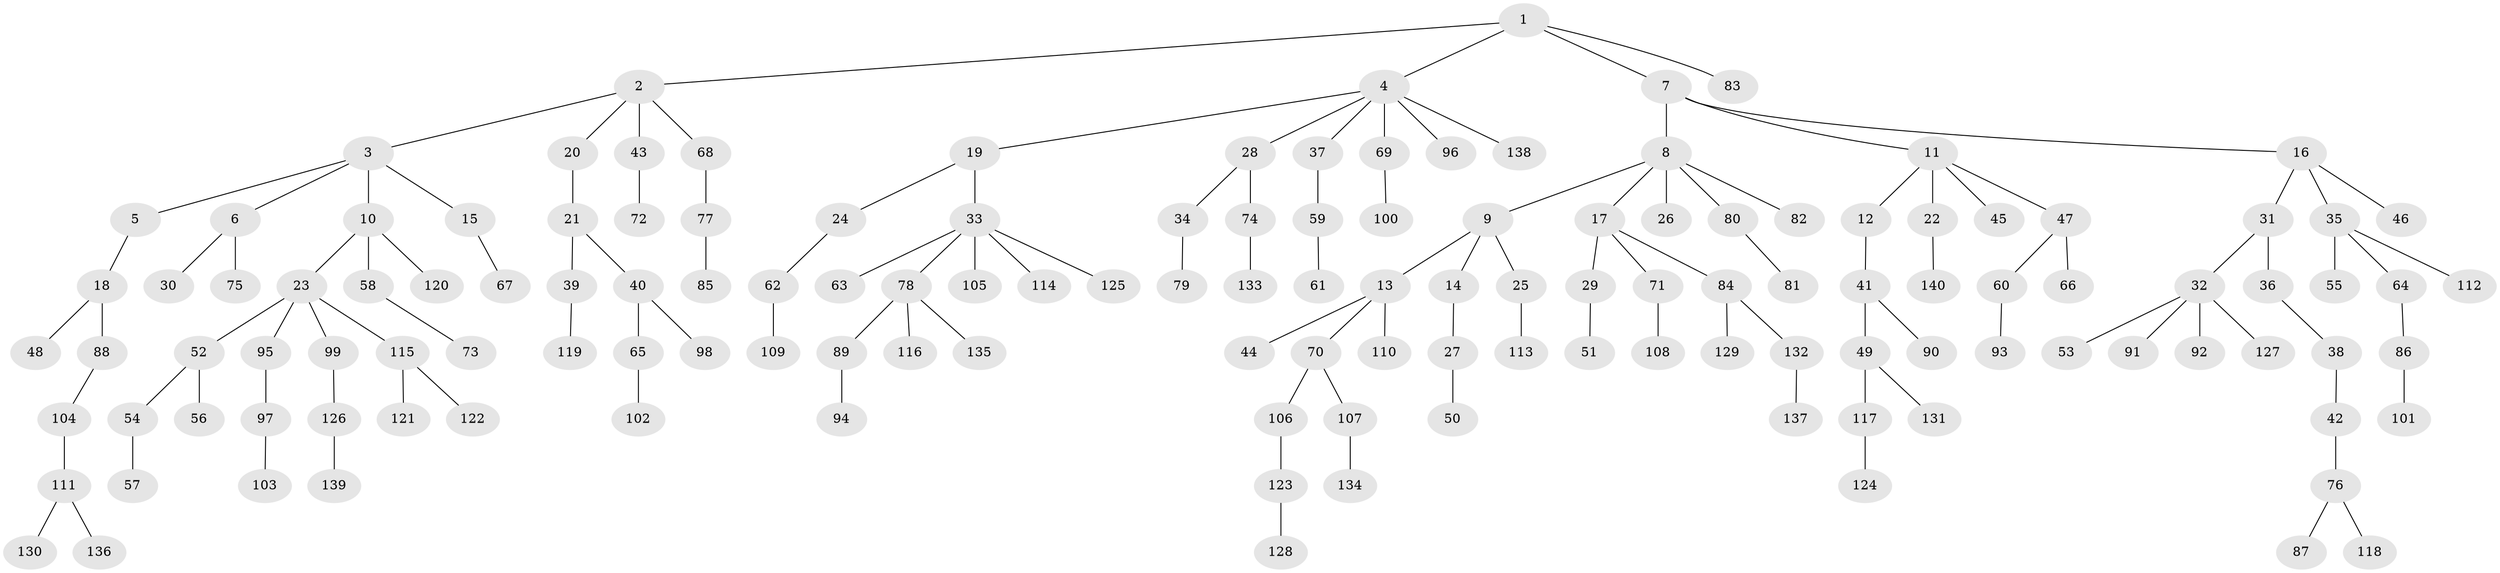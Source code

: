 // coarse degree distribution, {1: 0.7142857142857143, 2: 0.19642857142857142, 4: 0.03571428571428571, 24: 0.017857142857142856, 10: 0.017857142857142856, 6: 0.017857142857142856}
// Generated by graph-tools (version 1.1) at 2025/56/03/04/25 21:56:12]
// undirected, 140 vertices, 139 edges
graph export_dot {
graph [start="1"]
  node [color=gray90,style=filled];
  1;
  2;
  3;
  4;
  5;
  6;
  7;
  8;
  9;
  10;
  11;
  12;
  13;
  14;
  15;
  16;
  17;
  18;
  19;
  20;
  21;
  22;
  23;
  24;
  25;
  26;
  27;
  28;
  29;
  30;
  31;
  32;
  33;
  34;
  35;
  36;
  37;
  38;
  39;
  40;
  41;
  42;
  43;
  44;
  45;
  46;
  47;
  48;
  49;
  50;
  51;
  52;
  53;
  54;
  55;
  56;
  57;
  58;
  59;
  60;
  61;
  62;
  63;
  64;
  65;
  66;
  67;
  68;
  69;
  70;
  71;
  72;
  73;
  74;
  75;
  76;
  77;
  78;
  79;
  80;
  81;
  82;
  83;
  84;
  85;
  86;
  87;
  88;
  89;
  90;
  91;
  92;
  93;
  94;
  95;
  96;
  97;
  98;
  99;
  100;
  101;
  102;
  103;
  104;
  105;
  106;
  107;
  108;
  109;
  110;
  111;
  112;
  113;
  114;
  115;
  116;
  117;
  118;
  119;
  120;
  121;
  122;
  123;
  124;
  125;
  126;
  127;
  128;
  129;
  130;
  131;
  132;
  133;
  134;
  135;
  136;
  137;
  138;
  139;
  140;
  1 -- 2;
  1 -- 4;
  1 -- 7;
  1 -- 83;
  2 -- 3;
  2 -- 20;
  2 -- 43;
  2 -- 68;
  3 -- 5;
  3 -- 6;
  3 -- 10;
  3 -- 15;
  4 -- 19;
  4 -- 28;
  4 -- 37;
  4 -- 69;
  4 -- 96;
  4 -- 138;
  5 -- 18;
  6 -- 30;
  6 -- 75;
  7 -- 8;
  7 -- 11;
  7 -- 16;
  8 -- 9;
  8 -- 17;
  8 -- 26;
  8 -- 80;
  8 -- 82;
  9 -- 13;
  9 -- 14;
  9 -- 25;
  10 -- 23;
  10 -- 58;
  10 -- 120;
  11 -- 12;
  11 -- 22;
  11 -- 45;
  11 -- 47;
  12 -- 41;
  13 -- 44;
  13 -- 70;
  13 -- 110;
  14 -- 27;
  15 -- 67;
  16 -- 31;
  16 -- 35;
  16 -- 46;
  17 -- 29;
  17 -- 71;
  17 -- 84;
  18 -- 48;
  18 -- 88;
  19 -- 24;
  19 -- 33;
  20 -- 21;
  21 -- 39;
  21 -- 40;
  22 -- 140;
  23 -- 52;
  23 -- 95;
  23 -- 99;
  23 -- 115;
  24 -- 62;
  25 -- 113;
  27 -- 50;
  28 -- 34;
  28 -- 74;
  29 -- 51;
  31 -- 32;
  31 -- 36;
  32 -- 53;
  32 -- 91;
  32 -- 92;
  32 -- 127;
  33 -- 63;
  33 -- 78;
  33 -- 105;
  33 -- 114;
  33 -- 125;
  34 -- 79;
  35 -- 55;
  35 -- 64;
  35 -- 112;
  36 -- 38;
  37 -- 59;
  38 -- 42;
  39 -- 119;
  40 -- 65;
  40 -- 98;
  41 -- 49;
  41 -- 90;
  42 -- 76;
  43 -- 72;
  47 -- 60;
  47 -- 66;
  49 -- 117;
  49 -- 131;
  52 -- 54;
  52 -- 56;
  54 -- 57;
  58 -- 73;
  59 -- 61;
  60 -- 93;
  62 -- 109;
  64 -- 86;
  65 -- 102;
  68 -- 77;
  69 -- 100;
  70 -- 106;
  70 -- 107;
  71 -- 108;
  74 -- 133;
  76 -- 87;
  76 -- 118;
  77 -- 85;
  78 -- 89;
  78 -- 116;
  78 -- 135;
  80 -- 81;
  84 -- 129;
  84 -- 132;
  86 -- 101;
  88 -- 104;
  89 -- 94;
  95 -- 97;
  97 -- 103;
  99 -- 126;
  104 -- 111;
  106 -- 123;
  107 -- 134;
  111 -- 130;
  111 -- 136;
  115 -- 121;
  115 -- 122;
  117 -- 124;
  123 -- 128;
  126 -- 139;
  132 -- 137;
}
